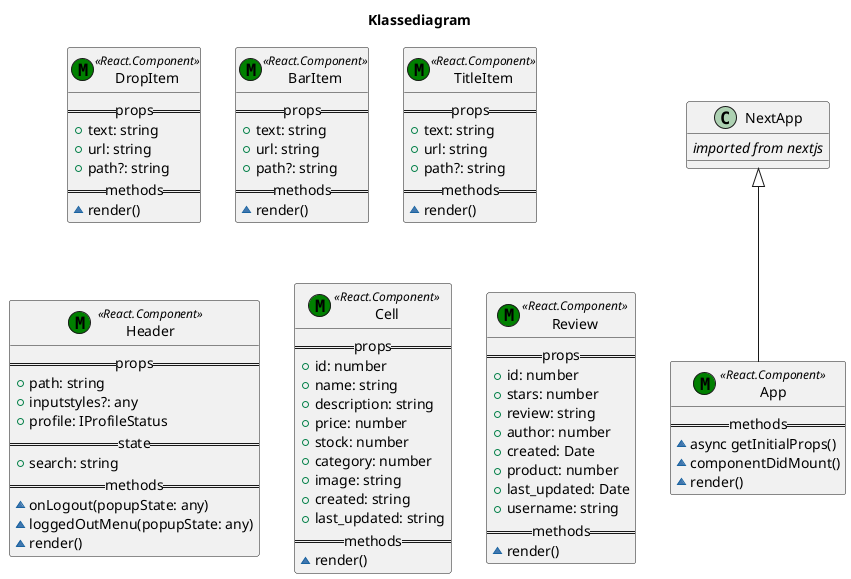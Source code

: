 @startuml
title Klassediagram

' class DataStore << (P,yellow) Provider>> {
' 	+viewState: ViewState
'   	+newSessionModal: boolean
'   	+oldSessionModal: boolean
'   	+data: Array<SensorData>
'   	+session: number

'   	+recordBegin: number
'   	+lastUpdate: number
' 	==methods==
' 	~openNewSessionModal()
'     ~ParseSensorData(elem)
'     ~FetchSensorData() 
'     ~FetchSessionList()
' }

class NextApp {
    //imported from nextjs// 
}

class App << (M,green) React.Component>> extends NextApp  {
    ==methods==
    ~async getInitialProps()
    ~componentDidMount()
    ~render()
}

class DropItem << (M,green) React.Component>> {
     ==props==
    +text: string
    +url: string
    +path?: string
    ==methods==
    ~render()
}

class BarItem << (M,green) React.Component>> {
    ==props==
    +text: string
    +url: string
    +path?: string
    ==methods==
    ~render()
}

class TitleItem << (M,green) React.Component>> {
     ==props==
    +text: string
    +url: string
    +path?: string
    ==methods==
    ~render()
}


class Header << (M,green) React.Component>> {
    ==props==
    +path: string
    +inputstyles?: any
    +profile: IProfileStatus
    ==state==
    +search: string
    ==methods==
    ~onLogout(popupState: any)
    ~loggedOutMenu(popupState: any)
    ~render()
}

class Cell << (M,green) React.Component>> {
    ==props==
    +id: number
    +name: string
    +description: string
    +price: number
    +stock: number
    +category: number
    +image: string
    +created: string
    +last_updated: string
    ==methods==
    ~render()
}

class Review << (M,green) React.Component>> {
    ==props==
    +id: number
    +stars: number
    +review: string
    +author: number
    +created: Date
    +product: number
    +last_updated: Date
    +username: string
    ==methods==
    ~render()
}



' class Modal  << (M,green) React.Component>> {
'     ==props==
'     +children
'     +title
'     +show
'     +buttons
'     ==methods==
'     ~onHide()
' }

' class OldSessionList  << (M,green) React.Component>> {
'     +sessions: Session[]
'     ==props==
'     +data: DataStore
'     ==methods==
'     ~onSelectSession()
'     ~componentWillMount()
' }

' class Graph << (M,blue) React.Component>> {
'     ==props==
'     +title: string
'     +graphTitle: string
'     +yAxis: string
'     +xAxis: string
'     +graphRef: React.RefObject<Line>
'     +graphs: string[]
'     ==methods==
'     ~onHide()
' }

' package Container {
' 	class CanSat3D << (M,blue) React.Component>> {
'       +roll
'       +pitch
'       ==props==
'       +data: DataStore
'       ==methods==
'       ~calcRoll()
'       ~calcPitch()
' 	}

'     class Kort << (M,blue) React.Component>> {
'       ==props==
'       +data: DataStore
'       ==methods==
'       ~getLocation()
' 	}

'     class Telemetry << (M,blue) React.Component>> {
' 	}

'     class Table << (M,blue) React.Component>> {
'       -tableRef
'       -columns
'       ==props==
'       +title: string
'       +data: DataStore
' 	}
' }

' class NavBar {
'      //imported from bootstrap// 
' }

' skinparam nodesep 100
' App -[hidden]> DataStore
' DataStore |o-- App : store: DataStore
' DataStore |o-- OldSessionList : store: DataStore
' DataStore |o-- Container : store: DataStore
' DataStore -[hidden]> Container

' ' DataStore o.. CanSat3D : store: DataStore
' ' DataStore o.. Kort : store: DataStore
' ' DataStore o.. Table : store: DataStore


' App <..> NavBar
' App <..> Modal
' App <..[norank]> Container
' Modal <..> OldSessionList
' App <..> GraphView  
' GraphView <..> Graph




@enduml